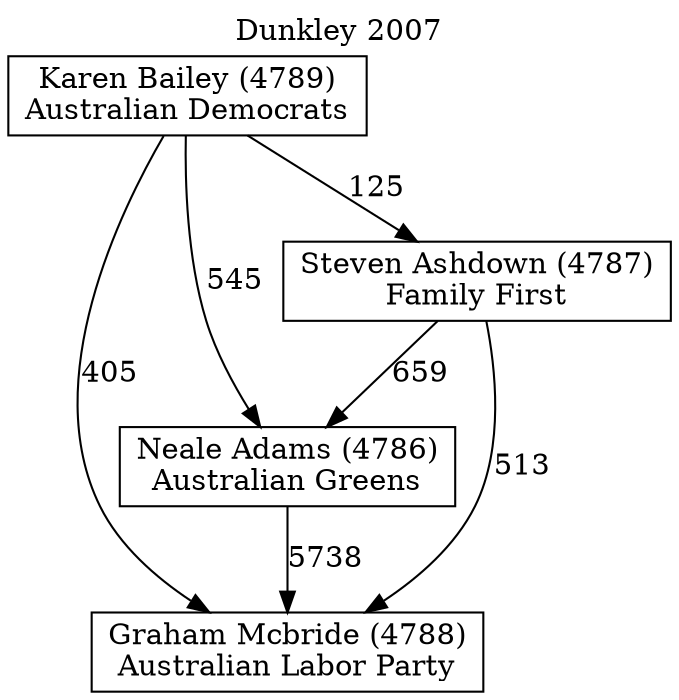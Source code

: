 // House preference flow
digraph "Graham Mcbride (4788)_Dunkley_2007" {
	graph [label="Dunkley 2007" labelloc=t mclimit=10]
	node [shape=box]
	"Graham Mcbride (4788)" [label="Graham Mcbride (4788)
Australian Labor Party"]
	"Neale Adams (4786)" [label="Neale Adams (4786)
Australian Greens"]
	"Steven Ashdown (4787)" [label="Steven Ashdown (4787)
Family First"]
	"Karen Bailey (4789)" [label="Karen Bailey (4789)
Australian Democrats"]
	"Neale Adams (4786)" -> "Graham Mcbride (4788)" [label=5738]
	"Steven Ashdown (4787)" -> "Neale Adams (4786)" [label=659]
	"Karen Bailey (4789)" -> "Steven Ashdown (4787)" [label=125]
	"Steven Ashdown (4787)" -> "Graham Mcbride (4788)" [label=513]
	"Karen Bailey (4789)" -> "Graham Mcbride (4788)" [label=405]
	"Karen Bailey (4789)" -> "Neale Adams (4786)" [label=545]
}
